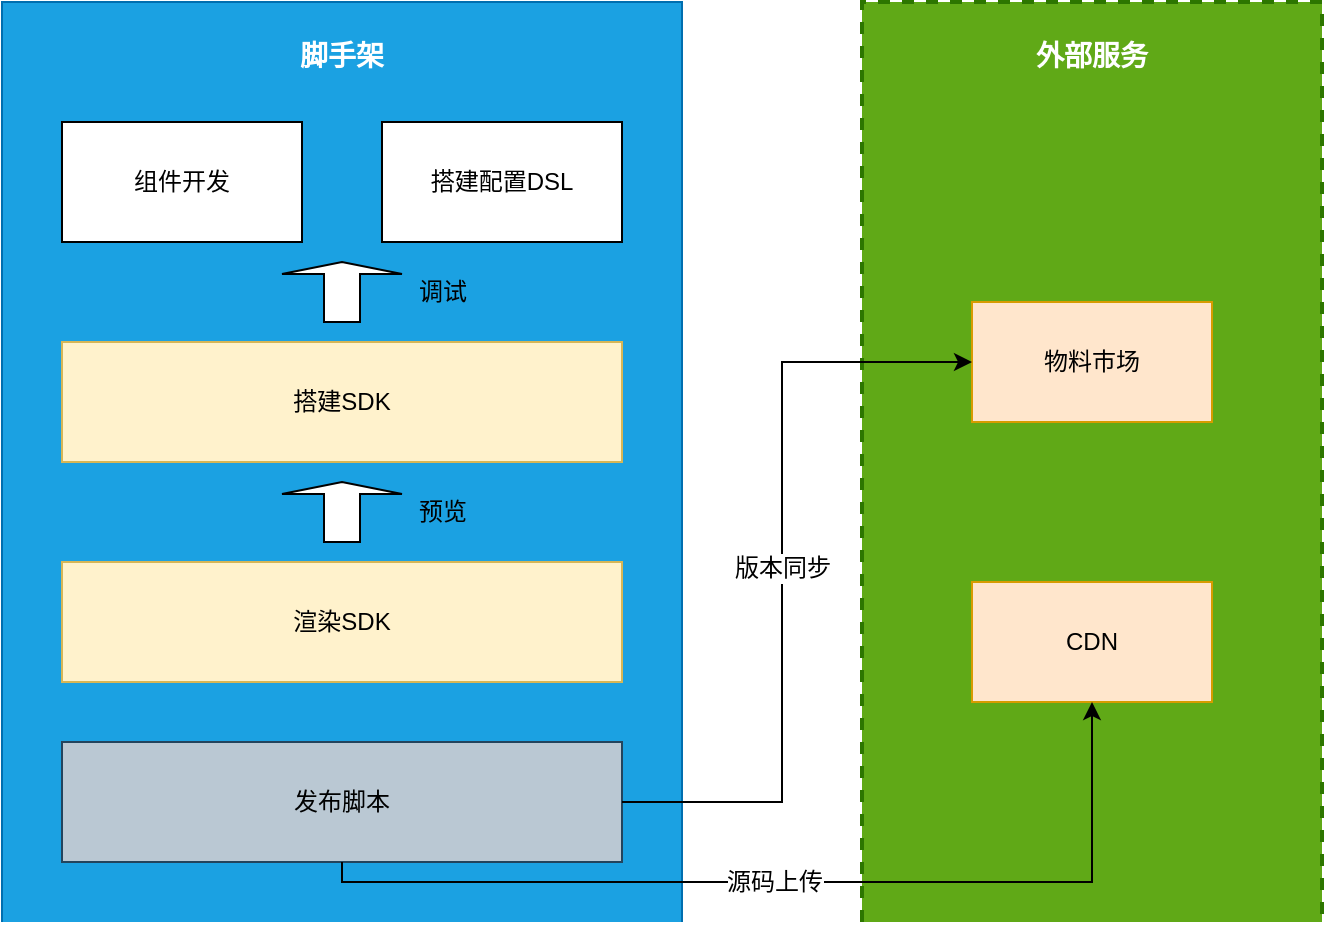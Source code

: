 <mxfile version="13.6.2" type="device" pages="3"><diagram id="NDM1_W3jYrpqyyhvu00C" name="自定组件"><mxGraphModel dx="1106" dy="830" grid="1" gridSize="10" guides="1" tooltips="1" connect="1" arrows="1" fold="1" page="1" pageScale="1" pageWidth="850" pageHeight="1100" math="0" shadow="0"><root><mxCell id="xf6-KlkdLbU9FwpcFgBo-0"/><mxCell id="xf6-KlkdLbU9FwpcFgBo-1" parent="xf6-KlkdLbU9FwpcFgBo-0"/><mxCell id="2KZmLN4WoVXaY8TEvlW0-1" value="脚手架" style="swimlane;swimlaneLine=0;strokeColor=#006EAF;fontColor=#ffffff;fillColor=#1ba1e2;startSize=460;verticalAlign=top;fontSize=14;labelBackgroundColor=none;spacingTop=12;" parent="xf6-KlkdLbU9FwpcFgBo-1" vertex="1"><mxGeometry x="40" y="260" width="340" height="460" as="geometry"><mxRectangle x="70" y="270" width="70" height="390" as="alternateBounds"/></mxGeometry></mxCell><mxCell id="2KZmLN4WoVXaY8TEvlW0-2" value="组件开发" style="rounded=0;whiteSpace=wrap;html=1;glass=0;" parent="2KZmLN4WoVXaY8TEvlW0-1" vertex="1"><mxGeometry x="30" y="60" width="120" height="60" as="geometry"/></mxCell><mxCell id="2KZmLN4WoVXaY8TEvlW0-3" value="搭建SDK" style="rounded=0;whiteSpace=wrap;html=1;glass=0;fillColor=#fff2cc;strokeColor=#d6b656;" parent="2KZmLN4WoVXaY8TEvlW0-1" vertex="1"><mxGeometry x="30" y="170" width="280" height="60" as="geometry"/></mxCell><mxCell id="2KZmLN4WoVXaY8TEvlW0-4" value="搭建配置DSL" style="rounded=0;whiteSpace=wrap;html=1;glass=0;" parent="2KZmLN4WoVXaY8TEvlW0-1" vertex="1"><mxGeometry x="190" y="60" width="120" height="60" as="geometry"/></mxCell><mxCell id="2KZmLN4WoVXaY8TEvlW0-5" value="发布脚本" style="rounded=0;whiteSpace=wrap;html=1;glass=0;fillColor=#bac8d3;strokeColor=#23445d;" parent="2KZmLN4WoVXaY8TEvlW0-1" vertex="1"><mxGeometry x="30" y="370" width="280" height="60" as="geometry"/></mxCell><mxCell id="2KZmLN4WoVXaY8TEvlW0-16" value="" style="shape=singleArrow;direction=north;whiteSpace=wrap;html=1;glass=0;" parent="2KZmLN4WoVXaY8TEvlW0-1" vertex="1"><mxGeometry x="140" y="130" width="60" height="30" as="geometry"/></mxCell><mxCell id="2KZmLN4WoVXaY8TEvlW0-49" value="调试" style="text;html=1;align=center;verticalAlign=middle;resizable=0;points=[];autosize=1;" parent="2KZmLN4WoVXaY8TEvlW0-1" vertex="1"><mxGeometry x="200" y="135" width="40" height="20" as="geometry"/></mxCell><mxCell id="JZjQX6ezuhPXaI1qmuQd-7" value="渲染SDK" style="rounded=0;whiteSpace=wrap;html=1;glass=0;fillColor=#fff2cc;strokeColor=#d6b656;" parent="2KZmLN4WoVXaY8TEvlW0-1" vertex="1"><mxGeometry x="30" y="280" width="280" height="60" as="geometry"/></mxCell><mxCell id="JZjQX6ezuhPXaI1qmuQd-15" value="" style="shape=singleArrow;direction=north;whiteSpace=wrap;html=1;glass=0;" parent="2KZmLN4WoVXaY8TEvlW0-1" vertex="1"><mxGeometry x="140" y="240" width="60" height="30" as="geometry"/></mxCell><mxCell id="JZjQX6ezuhPXaI1qmuQd-16" value="预览" style="text;html=1;align=center;verticalAlign=middle;resizable=0;points=[];autosize=1;" parent="2KZmLN4WoVXaY8TEvlW0-1" vertex="1"><mxGeometry x="200" y="245" width="40" height="20" as="geometry"/></mxCell><mxCell id="2KZmLN4WoVXaY8TEvlW0-59" value="外部服务" style="swimlane;swimlaneLine=0;startSize=460;verticalAlign=top;fontSize=14;labelBackgroundColor=none;spacingTop=12;fillColor=#60a917;dashed=1;strokeWidth=2;strokeColor=#2D7600;fontColor=#ffffff;" parent="xf6-KlkdLbU9FwpcFgBo-1" vertex="1"><mxGeometry x="470" y="260" width="230" height="460" as="geometry"><mxRectangle x="70" y="270" width="70" height="390" as="alternateBounds"/></mxGeometry></mxCell><mxCell id="2KZmLN4WoVXaY8TEvlW0-7" value="物料市场" style="rounded=0;whiteSpace=wrap;html=1;glass=0;fillColor=#ffe6cc;strokeColor=#d79b00;" parent="2KZmLN4WoVXaY8TEvlW0-59" vertex="1"><mxGeometry x="55" y="150" width="120" height="60" as="geometry"/></mxCell><mxCell id="2KZmLN4WoVXaY8TEvlW0-18" value="CDN" style="rounded=0;whiteSpace=wrap;html=1;glass=0;fillColor=#ffe6cc;strokeColor=#d79b00;" parent="2KZmLN4WoVXaY8TEvlW0-59" vertex="1"><mxGeometry x="55" y="290" width="120" height="60" as="geometry"/></mxCell><mxCell id="JZjQX6ezuhPXaI1qmuQd-20" style="edgeStyle=orthogonalEdgeStyle;rounded=0;orthogonalLoop=1;jettySize=auto;html=1;exitX=0.5;exitY=1;exitDx=0;exitDy=0;entryX=0.5;entryY=1;entryDx=0;entryDy=0;fontSize=12;fontColor=#000000;" parent="xf6-KlkdLbU9FwpcFgBo-1" source="2KZmLN4WoVXaY8TEvlW0-5" target="2KZmLN4WoVXaY8TEvlW0-18" edge="1"><mxGeometry relative="1" as="geometry"><Array as="points"><mxPoint x="210" y="700"/><mxPoint x="585" y="700"/></Array></mxGeometry></mxCell><mxCell id="JZjQX6ezuhPXaI1qmuQd-21" value="源码上传" style="edgeLabel;html=1;align=center;verticalAlign=middle;resizable=0;points=[];fontSize=12;fontColor=#000000;" parent="JZjQX6ezuhPXaI1qmuQd-20" vertex="1" connectable="0"><mxGeometry x="-0.051" relative="1" as="geometry"><mxPoint as="offset"/></mxGeometry></mxCell><mxCell id="JZjQX6ezuhPXaI1qmuQd-23" value="版本同步" style="edgeStyle=orthogonalEdgeStyle;rounded=0;orthogonalLoop=1;jettySize=auto;html=1;exitX=1;exitY=0.5;exitDx=0;exitDy=0;entryX=0;entryY=0.5;entryDx=0;entryDy=0;fontSize=12;fontColor=#000000;" parent="xf6-KlkdLbU9FwpcFgBo-1" source="2KZmLN4WoVXaY8TEvlW0-5" target="2KZmLN4WoVXaY8TEvlW0-7" edge="1"><mxGeometry relative="1" as="geometry"><Array as="points"><mxPoint x="430" y="660"/><mxPoint x="430" y="440"/></Array></mxGeometry></mxCell></root></mxGraphModel></diagram><diagram name="流程串联" id="23Y1MLzzbgV_9LEjy_dI"><mxGraphModel dx="1106" dy="830" grid="1" gridSize="10" guides="1" tooltips="1" connect="1" arrows="1" fold="1" page="1" pageScale="1" pageWidth="850" pageHeight="1100" math="0" shadow="0"><root><mxCell id="6ZWZDcaTwTMav-HCfqq8-0"/><mxCell id="6ZWZDcaTwTMav-HCfqq8-1" parent="6ZWZDcaTwTMav-HCfqq8-0"/><mxCell id="6ZWZDcaTwTMav-HCfqq8-9" style="edgeStyle=orthogonalEdgeStyle;rounded=0;orthogonalLoop=1;jettySize=auto;html=1;exitX=1;exitY=0.5;exitDx=0;exitDy=0;entryX=0;entryY=0.5;entryDx=0;entryDy=0;" parent="6ZWZDcaTwTMav-HCfqq8-1" source="6ZWZDcaTwTMav-HCfqq8-11" target="6ZWZDcaTwTMav-HCfqq8-16" edge="1"><mxGeometry relative="1" as="geometry"/></mxCell><mxCell id="6ZWZDcaTwTMav-HCfqq8-10" value="保存" style="edgeLabel;html=1;align=center;verticalAlign=middle;resizable=0;points=[];fontSize=12;" parent="6ZWZDcaTwTMav-HCfqq8-9" vertex="1" connectable="0"><mxGeometry x="-0.022" y="-1" relative="1" as="geometry"><mxPoint as="offset"/></mxGeometry></mxCell><mxCell id="6ZWZDcaTwTMav-HCfqq8-11" value="搭建器" style="rounded=0;whiteSpace=wrap;html=1;glass=0;fillColor=#fa6800;strokeColor=#C73500;fontColor=#ffffff;" parent="6ZWZDcaTwTMav-HCfqq8-1" vertex="1"><mxGeometry x="850" y="370" width="120" height="60" as="geometry"/></mxCell><mxCell id="6ZWZDcaTwTMav-HCfqq8-12" style="edgeStyle=orthogonalEdgeStyle;rounded=0;orthogonalLoop=1;jettySize=auto;html=1;exitX=1;exitY=0.5;exitDx=0;exitDy=0;entryX=0;entryY=0.5;entryDx=0;entryDy=0;fontSize=12;fontColor=#000000;" parent="6ZWZDcaTwTMav-HCfqq8-1" source="6ZWZDcaTwTMav-HCfqq8-14" target="6ZWZDcaTwTMav-HCfqq8-20" edge="1"><mxGeometry relative="1" as="geometry"/></mxCell><mxCell id="6ZWZDcaTwTMav-HCfqq8-13" value="&lt;font style=&quot;font-size: 12px&quot;&gt;渲染页面&lt;/font&gt;" style="edgeLabel;html=1;align=center;verticalAlign=middle;resizable=0;points=[];fontSize=12;fontColor=#000000;" parent="6ZWZDcaTwTMav-HCfqq8-12" vertex="1" connectable="0"><mxGeometry x="0.105" y="-1" relative="1" as="geometry"><mxPoint as="offset"/></mxGeometry></mxCell><mxCell id="6ZWZDcaTwTMav-HCfqq8-14" value="渲染器" style="rounded=0;whiteSpace=wrap;html=1;glass=0;fillColor=#f0a30a;strokeColor=#BD7000;fontColor=#ffffff;" parent="6ZWZDcaTwTMav-HCfqq8-1" vertex="1"><mxGeometry x="850" y="500" width="120" height="60" as="geometry"/></mxCell><mxCell id="6ZWZDcaTwTMav-HCfqq8-15" value="获取数据" style="edgeStyle=orthogonalEdgeStyle;rounded=0;orthogonalLoop=1;jettySize=auto;html=1;exitX=0.5;exitY=1;exitDx=0;exitDy=0;entryX=0.5;entryY=0;entryDx=0;entryDy=0;fontSize=12;fontColor=#000000;" parent="6ZWZDcaTwTMav-HCfqq8-1" source="6ZWZDcaTwTMav-HCfqq8-16" target="6ZWZDcaTwTMav-HCfqq8-14" edge="1"><mxGeometry relative="1" as="geometry"/></mxCell><mxCell id="6ZWZDcaTwTMav-HCfqq8-16" value="JSON Schema" style="shape=cylinder;whiteSpace=wrap;html=1;boundedLbl=1;backgroundOutline=1;glass=0;fillColor=#b1ddf0;strokeColor=#10739e;" parent="6ZWZDcaTwTMav-HCfqq8-1" vertex="1"><mxGeometry x="1080" y="360" width="110" height="80" as="geometry"/></mxCell><mxCell id="6ZWZDcaTwTMav-HCfqq8-17" style="edgeStyle=orthogonalEdgeStyle;rounded=0;orthogonalLoop=1;jettySize=auto;html=1;entryX=0.5;entryY=0;entryDx=0;entryDy=0;" parent="6ZWZDcaTwTMav-HCfqq8-1" source="6ZWZDcaTwTMav-HCfqq8-19" target="6ZWZDcaTwTMav-HCfqq8-11" edge="1"><mxGeometry relative="1" as="geometry"/></mxCell><mxCell id="6ZWZDcaTwTMav-HCfqq8-18" value="&lt;span style=&quot;font-size: 11px&quot;&gt;配置页面&lt;/span&gt;" style="edgeLabel;html=1;align=center;verticalAlign=middle;resizable=0;points=[];fontSize=12;fontColor=#000000;" parent="6ZWZDcaTwTMav-HCfqq8-17" vertex="1" connectable="0"><mxGeometry x="-0.2" y="1" relative="1" as="geometry"><mxPoint as="offset"/></mxGeometry></mxCell><mxCell id="6ZWZDcaTwTMav-HCfqq8-19" value="" style="shape=umlActor;verticalLabelPosition=bottom;verticalAlign=top;html=1;outlineConnect=0;glass=0;" parent="6ZWZDcaTwTMav-HCfqq8-1" vertex="1"><mxGeometry x="895" y="210" width="30" height="60" as="geometry"/></mxCell><mxCell id="6ZWZDcaTwTMav-HCfqq8-20" value="PC" style="shadow=0;strokeWidth=1;rounded=0;absoluteArcSize=1;arcSize=2;labelPosition=center;verticalLabelPosition=middle;align=center;verticalAlign=bottom;spacingLeft=0;fontColor=#999999;fontSize=12;whiteSpace=wrap;spacingBottom=2;glass=0;fillColor=none;strokeColor=none;" parent="6ZWZDcaTwTMav-HCfqq8-1" vertex="1"><mxGeometry x="1160" y="487.5" width="70" height="85" as="geometry"/></mxCell><mxCell id="6ZWZDcaTwTMav-HCfqq8-21" value="" style="dashed=0;connectable=0;html=1;fillColor=#757575;strokeColor=none;shape=mxgraph.gcp2.desktop;part=1;" parent="6ZWZDcaTwTMav-HCfqq8-20" vertex="1"><mxGeometry x="0.5" width="50" height="45" relative="1" as="geometry"><mxPoint x="-25" y="12.5" as="offset"/></mxGeometry></mxCell><mxCell id="6ZWZDcaTwTMav-HCfqq8-22" value="外部服务" style="swimlane;swimlaneLine=0;startSize=390;verticalAlign=top;fontSize=14;labelBackgroundColor=none;spacingTop=12;fillColor=#60a917;dashed=1;strokeWidth=2;strokeColor=#2D7600;fontColor=#ffffff;" parent="6ZWZDcaTwTMav-HCfqq8-1" vertex="1"><mxGeometry x="500" y="260" width="230" height="390" as="geometry"><mxRectangle x="70" y="270" width="70" height="390" as="alternateBounds"/></mxGeometry></mxCell><mxCell id="6ZWZDcaTwTMav-HCfqq8-23" value="物料市场" style="rounded=0;whiteSpace=wrap;html=1;glass=0;fillColor=#ffe6cc;strokeColor=#d79b00;" parent="6ZWZDcaTwTMav-HCfqq8-22" vertex="1"><mxGeometry x="55" y="110" width="120" height="60" as="geometry"/></mxCell><mxCell id="6ZWZDcaTwTMav-HCfqq8-24" value="CDN" style="rounded=0;whiteSpace=wrap;html=1;glass=0;fillColor=#ffe6cc;strokeColor=#d79b00;" parent="6ZWZDcaTwTMav-HCfqq8-22" vertex="1"><mxGeometry x="55" y="240" width="120" height="60" as="geometry"/></mxCell><mxCell id="6ZWZDcaTwTMav-HCfqq8-29" style="edgeStyle=orthogonalEdgeStyle;rounded=0;orthogonalLoop=1;jettySize=auto;html=1;exitX=1;exitY=0.5;exitDx=0;exitDy=0;entryX=0;entryY=0.5;entryDx=0;entryDy=0;fontSize=12;fontColor=#000000;" parent="6ZWZDcaTwTMav-HCfqq8-1" source="6ZWZDcaTwTMav-HCfqq8-23" target="6ZWZDcaTwTMav-HCfqq8-11" edge="1"><mxGeometry relative="1" as="geometry"/></mxCell><mxCell id="6ZWZDcaTwTMav-HCfqq8-30" value="获取组件" style="edgeLabel;html=1;align=center;verticalAlign=middle;resizable=0;points=[];fontSize=12;fontColor=#000000;" parent="6ZWZDcaTwTMav-HCfqq8-29" vertex="1" connectable="0"><mxGeometry x="0.28" relative="1" as="geometry"><mxPoint as="offset"/></mxGeometry></mxCell><mxCell id="6ZWZDcaTwTMav-HCfqq8-31" style="edgeStyle=orthogonalEdgeStyle;rounded=0;orthogonalLoop=1;jettySize=auto;html=1;exitX=0.5;exitY=1;exitDx=0;exitDy=0;entryX=0;entryY=0.5;entryDx=0;entryDy=0;fontSize=12;fontColor=#000000;" parent="6ZWZDcaTwTMav-HCfqq8-1" source="6ZWZDcaTwTMav-HCfqq8-23" target="6ZWZDcaTwTMav-HCfqq8-14" edge="1"><mxGeometry relative="1" as="geometry"><Array as="points"><mxPoint x="615" y="460"/><mxPoint x="790" y="460"/><mxPoint x="790" y="530"/></Array></mxGeometry></mxCell><mxCell id="6ZWZDcaTwTMav-HCfqq8-32" value="获取组件" style="edgeLabel;html=1;align=center;verticalAlign=middle;resizable=0;points=[];fontSize=12;fontColor=#000000;" parent="6ZWZDcaTwTMav-HCfqq8-31" vertex="1" connectable="0"><mxGeometry x="0.421" y="-1" relative="1" as="geometry"><mxPoint as="offset"/></mxGeometry></mxCell><mxCell id="6ZWZDcaTwTMav-HCfqq8-33" style="edgeStyle=orthogonalEdgeStyle;rounded=0;orthogonalLoop=1;jettySize=auto;html=1;exitX=1;exitY=0.5;exitDx=0;exitDy=0;entryX=0.5;entryY=1;entryDx=0;entryDy=0;fontSize=12;fontColor=#000000;" parent="6ZWZDcaTwTMav-HCfqq8-1" source="6ZWZDcaTwTMav-HCfqq8-24" target="6ZWZDcaTwTMav-HCfqq8-14" edge="1"><mxGeometry relative="1" as="geometry"/></mxCell><mxCell id="6ZWZDcaTwTMav-HCfqq8-34" value="获取源码" style="edgeLabel;html=1;align=center;verticalAlign=middle;resizable=0;points=[];fontSize=12;fontColor=#000000;" parent="6ZWZDcaTwTMav-HCfqq8-33" vertex="1" connectable="0"><mxGeometry x="0.351" relative="1" as="geometry"><mxPoint as="offset"/></mxGeometry></mxCell><mxCell id="jsjga7AIEQVJpjy66mPC-0" style="edgeStyle=orthogonalEdgeStyle;rounded=0;orthogonalLoop=1;jettySize=auto;html=1;exitX=0.5;exitY=1;exitDx=0;exitDy=0;entryX=1;entryY=0.5;entryDx=0;entryDy=0;fontSize=12;fontColor=#000000;startArrow=classic;startFill=1;dashed=1;fillColor=#76608a;strokeColor=#432D57;strokeWidth=1;" parent="6ZWZDcaTwTMav-HCfqq8-1" source="6ZWZDcaTwTMav-HCfqq8-24" target="6ZWZDcaTwTMav-HCfqq8-16" edge="1"><mxGeometry relative="1" as="geometry"><Array as="points"><mxPoint x="615" y="620"/><mxPoint x="1310" y="620"/><mxPoint x="1310" y="400"/></Array></mxGeometry></mxCell><mxCell id="jsjga7AIEQVJpjy66mPC-1" value="存储&amp;amp;获取" style="edgeLabel;html=1;align=center;verticalAlign=middle;resizable=0;points=[];fontSize=12;fontColor=#000000;" parent="jsjga7AIEQVJpjy66mPC-0" vertex="1" connectable="0"><mxGeometry x="0.582" relative="1" as="geometry"><mxPoint as="offset"/></mxGeometry></mxCell></root></mxGraphModel></diagram><diagram id="RXxPdPZJA2RpwXjIVBZ_" name="异步数据源管理"><mxGraphModel dx="2765" dy="2075" grid="1" gridSize="10" guides="1" tooltips="1" connect="1" arrows="1" fold="1" page="1" pageScale="1" pageWidth="850" pageHeight="1100" math="0" shadow="0"><root><mxCell id="uNIHosNL9rplU4HKei8G-0"/><mxCell id="uNIHosNL9rplU4HKei8G-1" parent="uNIHosNL9rplU4HKei8G-0"/><mxCell id="uNIHosNL9rplU4HKei8G-106" value="&lt;b&gt;页面&lt;/b&gt;" style="rounded=0;whiteSpace=wrap;html=1;fontSize=14;verticalAlign=top;spacingTop=10;dropTarget=1;container=1;collapsible=0;fillColor=#f5f5f5;recursiveResize=0;fontColor=#333333;strokeColor=none;" vertex="1" parent="uNIHosNL9rplU4HKei8G-1"><mxGeometry x="960" y="160" width="240" height="300" as="geometry"/></mxCell><mxCell id="uNIHosNL9rplU4HKei8G-67" value="组件A" style="rounded=0;whiteSpace=wrap;html=1;strokeColor=#d6b656;fillColor=#fff2cc;fontSize=12;" vertex="1" parent="uNIHosNL9rplU4HKei8G-106"><mxGeometry x="60" y="50" width="120" height="60" as="geometry"/></mxCell><mxCell id="uNIHosNL9rplU4HKei8G-76" value="组件B" style="rounded=0;whiteSpace=wrap;html=1;strokeColor=#d6b656;fillColor=#fff2cc;fontSize=12;" vertex="1" parent="uNIHosNL9rplU4HKei8G-106"><mxGeometry x="60" y="130" width="120" height="60" as="geometry"/></mxCell><mxCell id="uNIHosNL9rplU4HKei8G-77" value="......" style="rounded=0;whiteSpace=wrap;html=1;strokeColor=#d6b656;fillColor=#fff2cc;fontSize=12;" vertex="1" parent="uNIHosNL9rplU4HKei8G-106"><mxGeometry x="60" y="210" width="120" height="60" as="geometry"/></mxCell><mxCell id="uNIHosNL9rplU4HKei8G-85" value="&lt;b&gt;异步数据处理&lt;/b&gt;" style="rounded=0;whiteSpace=wrap;html=1;fillColor=#f5f5f5;fontSize=14;fontColor=#333333;strokeColor=none;verticalAlign=top;spacingTop=10;dropTarget=1;container=1;collapsible=0;expand=0;resizable=1;recursiveResize=0;" vertex="1" parent="uNIHosNL9rplU4HKei8G-1"><mxGeometry x="40" y="160" width="531.57" height="280" as="geometry"/></mxCell><mxCell id="uNIHosNL9rplU4HKei8G-88" value="" style="rounded=0;whiteSpace=wrap;html=1;fontSize=14;verticalAlign=top;spacingTop=10;dropTarget=1;container=1;collapsible=0;fillColor=none;strokeColor=#000000;dashed=1;" vertex="1" parent="uNIHosNL9rplU4HKei8G-85"><mxGeometry x="30" y="50" width="455" height="80" as="geometry"/></mxCell><mxCell id="uNIHosNL9rplU4HKei8G-17" value="请求地址" style="rounded=0;whiteSpace=wrap;html=1;strokeColor=#000000;fillColor=none;" vertex="1" parent="uNIHosNL9rplU4HKei8G-88"><mxGeometry x="13.995" y="10" width="131.566" height="60" as="geometry"/></mxCell><mxCell id="uNIHosNL9rplU4HKei8G-18" value="请求方式" style="rounded=0;whiteSpace=wrap;html=1;strokeColor=#000000;fillColor=none;" vertex="1" parent="uNIHosNL9rplU4HKei8G-88"><mxGeometry x="161.717" y="10" width="131.566" height="60" as="geometry"/></mxCell><mxCell id="uNIHosNL9rplU4HKei8G-19" value="请求参数" style="rounded=0;whiteSpace=wrap;html=1;strokeColor=#000000;fillColor=none;" vertex="1" parent="uNIHosNL9rplU4HKei8G-88"><mxGeometry x="311.564" y="10" width="131.566" height="60" as="geometry"/></mxCell><mxCell id="uNIHosNL9rplU4HKei8G-32" value="" style="shape=singleArrow;direction=south;whiteSpace=wrap;html=1;strokeColor=#000000;fillColor=none;fontSize=14;" vertex="1" parent="uNIHosNL9rplU4HKei8G-85"><mxGeometry x="240.79" y="140" width="50" height="40" as="geometry"/></mxCell><mxCell id="uNIHosNL9rplU4HKei8G-34" value="发起请求" style="text;html=1;strokeColor=none;fillColor=none;align=center;verticalAlign=middle;whiteSpace=wrap;rounded=0;fontSize=12;" vertex="1" parent="uNIHosNL9rplU4HKei8G-85"><mxGeometry x="290.79" y="150" width="75" height="20" as="geometry"/></mxCell><mxCell id="uNIHosNL9rplU4HKei8G-21" value="响应数据" style="rounded=0;whiteSpace=wrap;html=1;strokeColor=#000000;fillColor=none;" vertex="1" parent="uNIHosNL9rplU4HKei8G-85"><mxGeometry x="134.54" y="190" width="262.5" height="60" as="geometry"/></mxCell><mxCell id="uNIHosNL9rplU4HKei8G-100" value="" style="shape=cylinder2;whiteSpace=wrap;html=1;boundedLbl=1;backgroundOutline=1;size=15;strokeColor=#6c8ebf;fillColor=#dae8fc;fontSize=14;container=1;collapsible=0;dropTarget=1;recursiveResize=0;" vertex="1" parent="uNIHosNL9rplU4HKei8G-1"><mxGeometry x="660" y="180" width="180" height="225" as="geometry"/></mxCell><mxCell id="uNIHosNL9rplU4HKei8G-105" value="数据源" style="text;html=1;strokeColor=none;fillColor=none;align=center;verticalAlign=middle;whiteSpace=wrap;rounded=0;fontSize=14;fontStyle=1" vertex="1" parent="uNIHosNL9rplU4HKei8G-100"><mxGeometry x="60" y="5" width="60" height="20" as="geometry"/></mxCell><mxCell id="uNIHosNL9rplU4HKei8G-25" value="远程数据变量" style="rounded=0;whiteSpace=wrap;html=1;strokeColor=#82b366;fillColor=#d5e8d4;" vertex="1" parent="uNIHosNL9rplU4HKei8G-100"><mxGeometry x="27.27" y="54.5" width="125.46" height="60" as="geometry"/></mxCell><mxCell id="uNIHosNL9rplU4HKei8G-124" value="本地数据变量" style="rounded=0;whiteSpace=wrap;html=1;strokeColor=#82b366;fillColor=#d5e8d4;" vertex="1" parent="uNIHosNL9rplU4HKei8G-100"><mxGeometry x="27.27" y="134.5" width="125.46" height="60" as="geometry"/></mxCell><mxCell id="uNIHosNL9rplU4HKei8G-108" style="edgeStyle=orthogonalEdgeStyle;rounded=0;orthogonalLoop=1;jettySize=auto;html=1;exitX=0.5;exitY=0;exitDx=0;exitDy=0;entryX=0.5;entryY=0;entryDx=0;entryDy=0;strokeColor=#000000;strokeWidth=1;fontSize=14;" edge="1" parent="uNIHosNL9rplU4HKei8G-1" source="uNIHosNL9rplU4HKei8G-106" target="uNIHosNL9rplU4HKei8G-85"><mxGeometry relative="1" as="geometry"><Array as="points"><mxPoint x="1080" y="110"/><mxPoint x="306" y="110"/></Array></mxGeometry></mxCell><mxCell id="uNIHosNL9rplU4HKei8G-132" value="触发事件" style="edgeLabel;html=1;align=center;verticalAlign=middle;resizable=0;points=[];fontSize=12;" vertex="1" connectable="0" parent="uNIHosNL9rplU4HKei8G-108"><mxGeometry x="-0.128" y="-2" relative="1" as="geometry"><mxPoint as="offset"/></mxGeometry></mxCell><mxCell id="uNIHosNL9rplU4HKei8G-128" value="" style="shape=singleArrow;whiteSpace=wrap;html=1;strokeColor=#000000;fillColor=none;fontSize=12;" vertex="1" parent="uNIHosNL9rplU4HKei8G-1"><mxGeometry x="870" y="266.25" width="60" height="52.5" as="geometry"/></mxCell><mxCell id="uNIHosNL9rplU4HKei8G-133" value="数据处理" style="edgeStyle=orthogonalEdgeStyle;rounded=0;orthogonalLoop=1;jettySize=auto;html=1;exitX=0.5;exitY=1;exitDx=0;exitDy=0;entryX=0.533;entryY=1;entryDx=0;entryDy=0;entryPerimeter=0;strokeColor=#000000;strokeWidth=1;fontSize=12;" edge="1" parent="uNIHosNL9rplU4HKei8G-1" source="uNIHosNL9rplU4HKei8G-21" target="uNIHosNL9rplU4HKei8G-100"><mxGeometry relative="1" as="geometry"><Array as="points"><mxPoint x="306" y="470"/><mxPoint x="756" y="470"/></Array></mxGeometry></mxCell><mxCell id="uNIHosNL9rplU4HKei8G-134" value="更新" style="text;html=1;align=center;verticalAlign=middle;resizable=0;points=[];autosize=1;fontSize=12;" vertex="1" parent="uNIHosNL9rplU4HKei8G-1"><mxGeometry x="880" y="240" width="40" height="20" as="geometry"/></mxCell></root></mxGraphModel></diagram></mxfile>